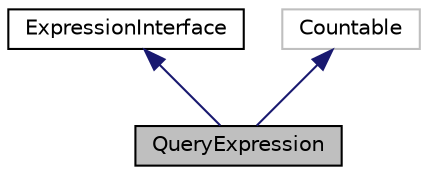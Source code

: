 digraph "QueryExpression"
{
  edge [fontname="Helvetica",fontsize="10",labelfontname="Helvetica",labelfontsize="10"];
  node [fontname="Helvetica",fontsize="10",shape=record];
  Node1 [label="QueryExpression",height=0.2,width=0.4,color="black", fillcolor="grey75", style="filled", fontcolor="black"];
  Node2 -> Node1 [dir="back",color="midnightblue",fontsize="10",style="solid",fontname="Helvetica"];
  Node2 [label="ExpressionInterface",height=0.2,width=0.4,color="black", fillcolor="white", style="filled",URL="$interface_cake_1_1_database_1_1_expression_interface.html"];
  Node3 -> Node1 [dir="back",color="midnightblue",fontsize="10",style="solid",fontname="Helvetica"];
  Node3 [label="Countable",height=0.2,width=0.4,color="grey75", fillcolor="white", style="filled"];
}
